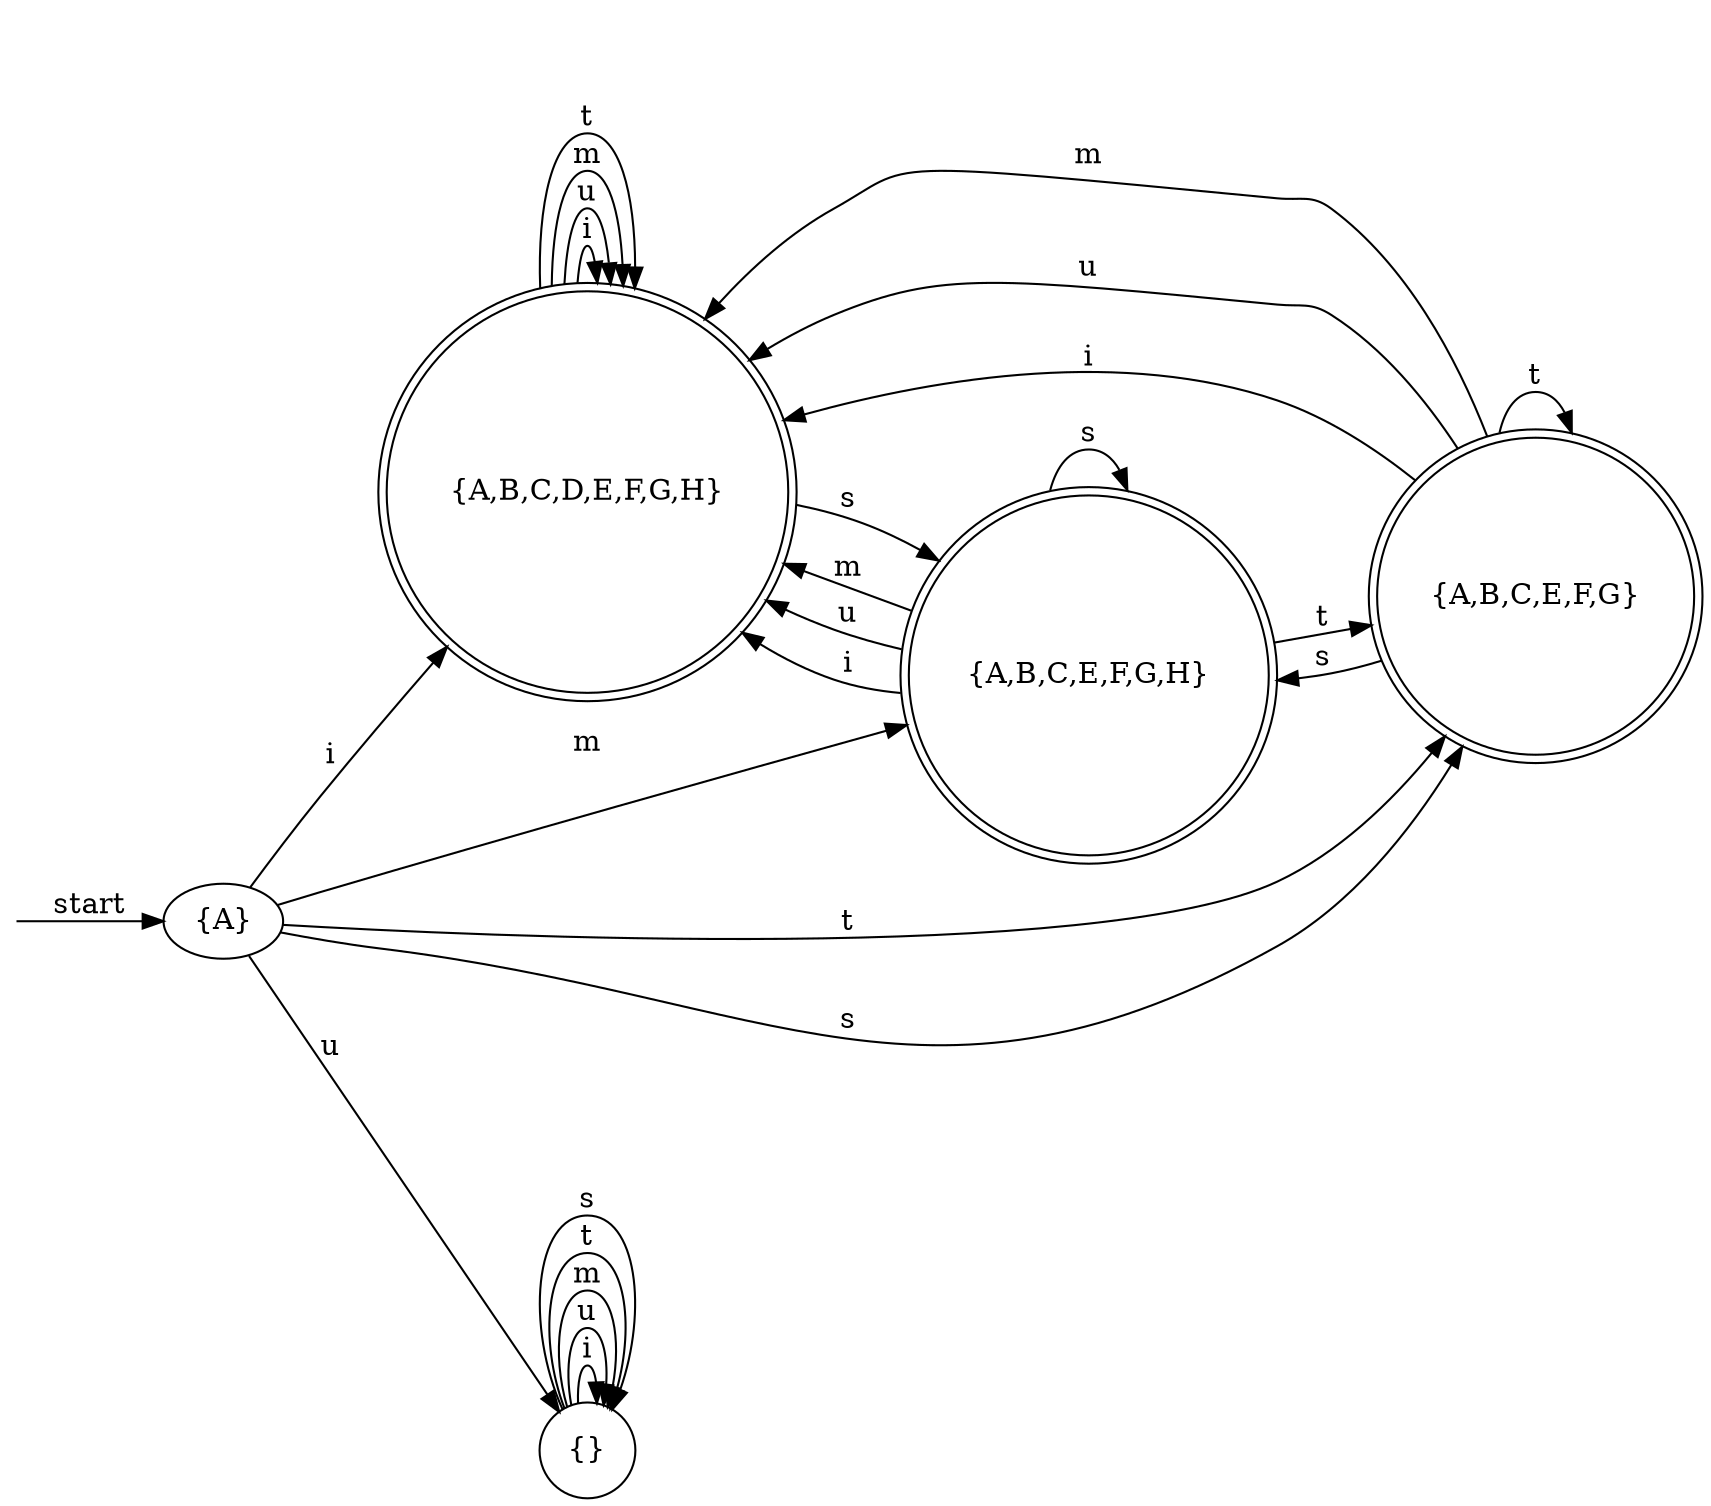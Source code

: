 digraph dfa {
    rankdir = LR;
    __start [style = invis, shape = point];
    __start -> "{A}" [ label = "start" ];
    node [shape = doublecircle]; "{A,B,C,D,E,F,G,H}" "{A,B,C,E,F,G}" "{A,B,C,E,F,G,H}"
    node [shape = circle];
    "{}" -> "{}" [ label = "i" ];
    "{A,B,C,D,E,F,G,H}" -> "{A,B,C,D,E,F,G,H}" [ label = "i" ];
    "{A,B,C,E,F,G}" -> "{A,B,C,D,E,F,G,H}" [ label = "m" ];
    "{A,B,C,E,F,G}" -> "{A,B,C,D,E,F,G,H}" [ label = "u" ];
    "{A}" -> "{}" [ label = "u" ];
    "{A}" -> "{A,B,C,E,F,G,H}" [ label = "m" ];
    "{A}" -> "{A,B,C,E,F,G}" [ label = "t" ];
    "{A,B,C,D,E,F,G,H}" -> "{A,B,C,E,F,G,H}" [ label = "s" ];
    "{A,B,C,D,E,F,G,H}" -> "{A,B,C,D,E,F,G,H}" [ label = "u" ];
    "{A,B,C,E,F,G,H}" -> "{A,B,C,D,E,F,G,H}" [ label = "m" ];
    "{}" -> "{}" [ label = "u" ];
    "{A,B,C,E,F,G,H}" -> "{A,B,C,D,E,F,G,H}" [ label = "u" ];
    "{}" -> "{}" [ label = "m" ];
    "{A,B,C,D,E,F,G,H}" -> "{A,B,C,D,E,F,G,H}" [ label = "m" ];
    "{A}" -> "{A,B,C,D,E,F,G,H}" [ label = "i" ];
    "{A,B,C,D,E,F,G,H}" -> "{A,B,C,D,E,F,G,H}" [ label = "t" ];
    "{A}" -> "{A,B,C,E,F,G}" [ label = "s" ];
    "{}" -> "{}" [ label = "t" ];
    "{}" -> "{}" [ label = "s" ];
    "{A,B,C,E,F,G}" -> "{A,B,C,E,F,G}" [ label = "t" ];
    "{A,B,C,E,F,G}" -> "{A,B,C,D,E,F,G,H}" [ label = "i" ];
    "{A,B,C,E,F,G}" -> "{A,B,C,E,F,G,H}" [ label = "s" ];
    "{A,B,C,E,F,G,H}" -> "{A,B,C,E,F,G}" [ label = "t" ];
    "{A,B,C,E,F,G,H}" -> "{A,B,C,D,E,F,G,H}" [ label = "i" ];
    "{A,B,C,E,F,G,H}" -> "{A,B,C,E,F,G,H}" [ label = "s" ];
}
